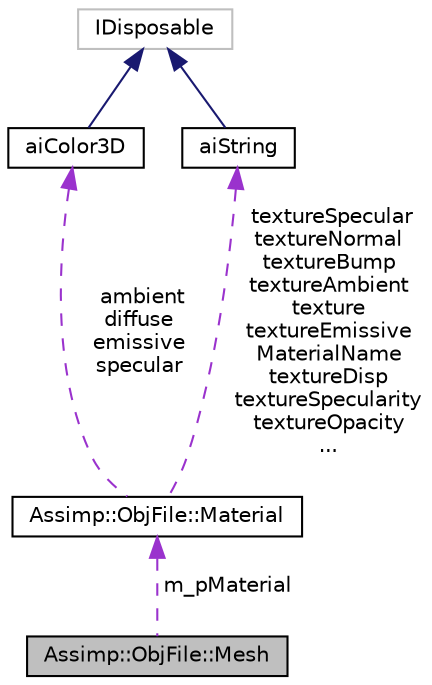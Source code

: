 digraph "Assimp::ObjFile::Mesh"
{
  edge [fontname="Helvetica",fontsize="10",labelfontname="Helvetica",labelfontsize="10"];
  node [fontname="Helvetica",fontsize="10",shape=record];
  Node1 [label="Assimp::ObjFile::Mesh",height=0.2,width=0.4,color="black", fillcolor="grey75", style="filled", fontcolor="black"];
  Node2 -> Node1 [dir="back",color="darkorchid3",fontsize="10",style="dashed",label=" m_pMaterial" ,fontname="Helvetica"];
  Node2 [label="Assimp::ObjFile::Material",height=0.2,width=0.4,color="black", fillcolor="white", style="filled",URL="$struct_assimp_1_1_obj_file_1_1_material.html",tooltip="Data structure to store all material specific data. "];
  Node3 -> Node2 [dir="back",color="darkorchid3",fontsize="10",style="dashed",label=" ambient\ndiffuse\nemissive\nspecular" ,fontname="Helvetica"];
  Node3 [label="aiColor3D",height=0.2,width=0.4,color="black", fillcolor="white", style="filled",URL="$structai_color3_d.html"];
  Node4 -> Node3 [dir="back",color="midnightblue",fontsize="10",style="solid",fontname="Helvetica"];
  Node4 [label="IDisposable",height=0.2,width=0.4,color="grey75", fillcolor="white", style="filled"];
  Node5 -> Node2 [dir="back",color="darkorchid3",fontsize="10",style="dashed",label=" textureSpecular\ntextureNormal\ntextureBump\ntextureAmbient\ntexture\ntextureEmissive\nMaterialName\ntextureDisp\ntextureSpecularity\ntextureOpacity\n..." ,fontname="Helvetica"];
  Node5 [label="aiString",height=0.2,width=0.4,color="black", fillcolor="white", style="filled",URL="$structai_string.html"];
  Node4 -> Node5 [dir="back",color="midnightblue",fontsize="10",style="solid",fontname="Helvetica"];
}

